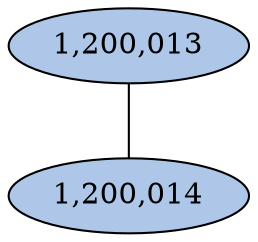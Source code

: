 graph CAMP_cc10 {
	overlap="prism50";
	outputorder="edgesfirst";
	"1,200,013" [style="filled", fillcolor="#aec7e8", fontcolor="#000000"];
	"1,200,014" [style="filled", fillcolor="#aec7e8", fontcolor="#000000"];
	"1,200,013" -- "1,200,014";
}